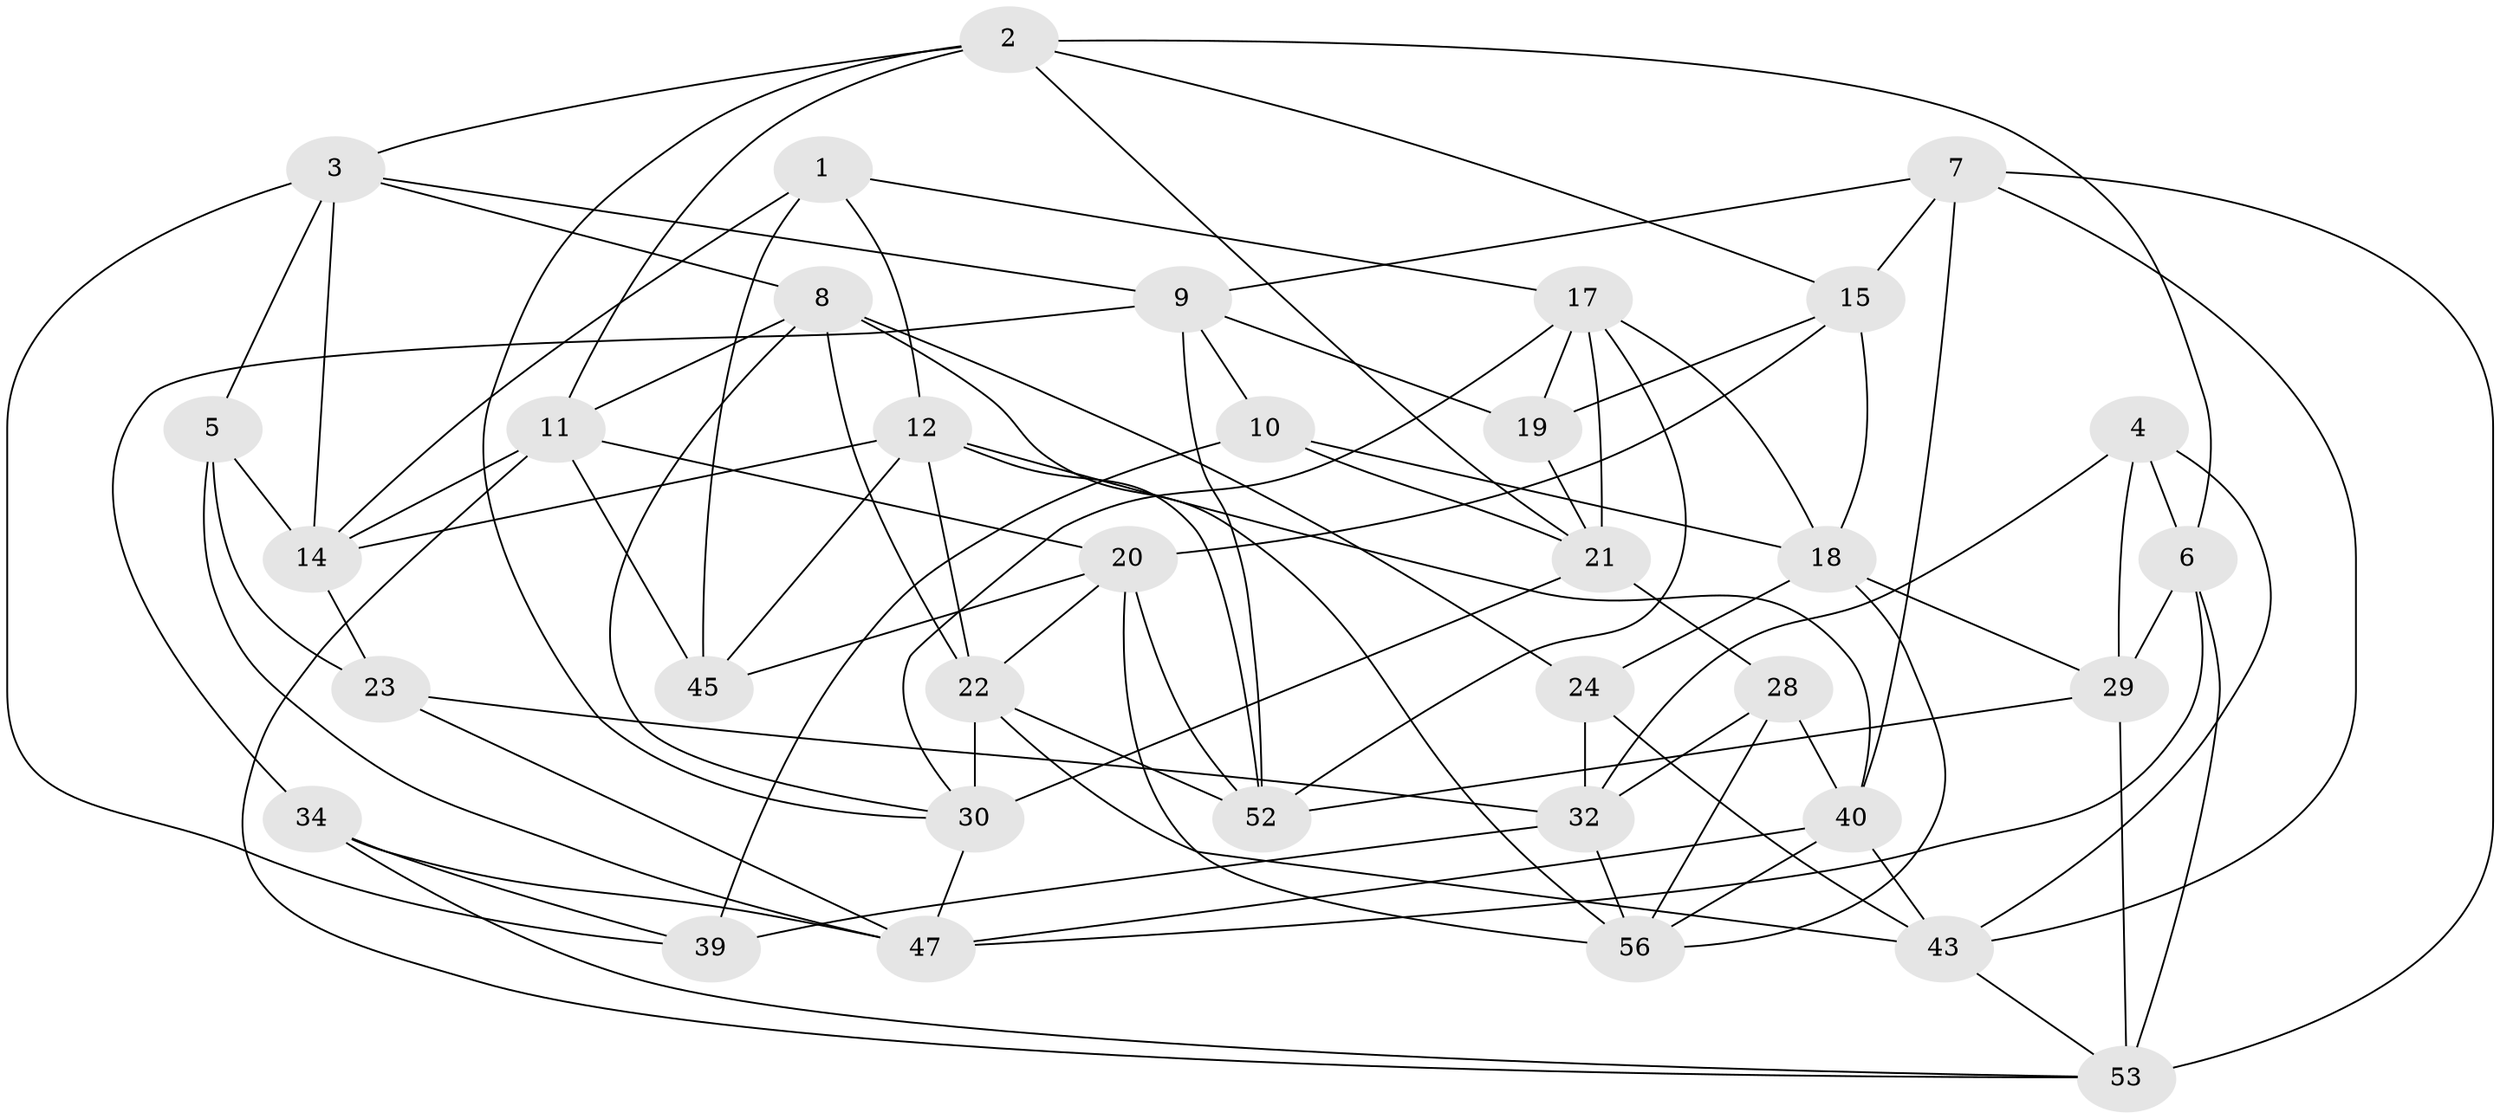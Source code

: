 // Generated by graph-tools (version 1.1) at 2025/24/03/03/25 07:24:23]
// undirected, 35 vertices, 92 edges
graph export_dot {
graph [start="1"]
  node [color=gray90,style=filled];
  1;
  2 [super="+31"];
  3 [super="+57"];
  4;
  5;
  6 [super="+13"];
  7 [super="+16"];
  8 [super="+44"];
  9 [super="+33"];
  10;
  11 [super="+38"];
  12 [super="+37"];
  14 [super="+36"];
  15 [super="+50"];
  17 [super="+26"];
  18 [super="+25"];
  19;
  20 [super="+42"];
  21 [super="+49"];
  22 [super="+27"];
  23;
  24;
  28;
  29 [super="+35"];
  30 [super="+41"];
  32 [super="+51"];
  34;
  39;
  40 [super="+48"];
  43 [super="+46"];
  45;
  47 [super="+54"];
  52 [super="+55"];
  53 [super="+58"];
  56 [super="+59"];
  1 -- 17;
  1 -- 45;
  1 -- 12;
  1 -- 14;
  2 -- 11;
  2 -- 3;
  2 -- 6;
  2 -- 30;
  2 -- 21;
  2 -- 15;
  3 -- 8;
  3 -- 39;
  3 -- 5;
  3 -- 9;
  3 -- 14;
  4 -- 32;
  4 -- 6;
  4 -- 29;
  4 -- 43;
  5 -- 23;
  5 -- 47;
  5 -- 14;
  6 -- 29 [weight=2];
  6 -- 47;
  6 -- 53;
  7 -- 40;
  7 -- 43;
  7 -- 9;
  7 -- 15 [weight=2];
  7 -- 53;
  8 -- 24;
  8 -- 56;
  8 -- 11;
  8 -- 22;
  8 -- 30;
  9 -- 19;
  9 -- 34;
  9 -- 10;
  9 -- 52;
  10 -- 39;
  10 -- 18;
  10 -- 21;
  11 -- 53;
  11 -- 20;
  11 -- 45;
  11 -- 14;
  12 -- 52;
  12 -- 22;
  12 -- 45;
  12 -- 40;
  12 -- 14;
  14 -- 23;
  15 -- 20;
  15 -- 18;
  15 -- 19;
  17 -- 19;
  17 -- 21;
  17 -- 18;
  17 -- 52;
  17 -- 30;
  18 -- 29;
  18 -- 24;
  18 -- 56;
  19 -- 21;
  20 -- 45;
  20 -- 22;
  20 -- 52;
  20 -- 56;
  21 -- 30;
  21 -- 28;
  22 -- 43;
  22 -- 30;
  22 -- 52;
  23 -- 32;
  23 -- 47;
  24 -- 32;
  24 -- 43;
  28 -- 32;
  28 -- 40;
  28 -- 56;
  29 -- 53;
  29 -- 52;
  30 -- 47;
  32 -- 39;
  32 -- 56;
  34 -- 39;
  34 -- 47;
  34 -- 53;
  40 -- 56;
  40 -- 43;
  40 -- 47;
  43 -- 53;
}
